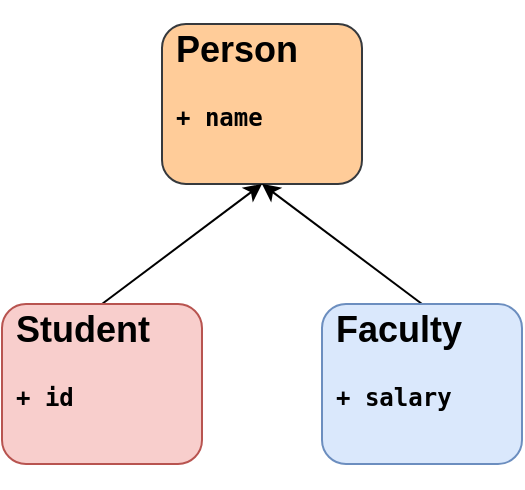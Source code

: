 <mxfile version="20.3.0" type="device"><diagram id="9Om4gq8bG-3gStliIBa_" name="Page-1"><mxGraphModel dx="1298" dy="900" grid="1" gridSize="10" guides="1" tooltips="1" connect="1" arrows="1" fold="1" page="1" pageScale="1" pageWidth="850" pageHeight="1100" math="0" shadow="0"><root><mxCell id="0"/><mxCell id="1" parent="0"/><mxCell id="TGra3vcwCHsR25CdIxvX-1" value="" style="group" vertex="1" connectable="0" parent="1"><mxGeometry x="40" y="40" width="260" height="220" as="geometry"/></mxCell><mxCell id="2Y0RmlX9OVK2tl8oa0mz-9" value="&lt;h2&gt;Person&lt;/h2&gt;&lt;pre style=&quot;text-align: left;&quot;&gt;&lt;b&gt;+ name&lt;/b&gt;&lt;/pre&gt;&lt;pre style=&quot;text-align: left;&quot;&gt;&lt;br&gt;&lt;/pre&gt;" style="rounded=1;whiteSpace=wrap;html=1;fontFamily=Helvetica;align=left;fillColor=#ffcc99;strokeColor=#36393d;spacingLeft=5;" parent="TGra3vcwCHsR25CdIxvX-1" vertex="1"><mxGeometry x="80" width="100" height="80" as="geometry"/></mxCell><mxCell id="2Y0RmlX9OVK2tl8oa0mz-17" style="edgeStyle=none;shape=connector;rounded=0;orthogonalLoop=1;jettySize=auto;html=1;exitX=0.5;exitY=0;exitDx=0;exitDy=0;entryX=0.5;entryY=1;entryDx=0;entryDy=0;labelBackgroundColor=default;strokeColor=default;fontFamily=Helvetica;fontSize=11;fontColor=default;endArrow=classic;endFill=1;" parent="TGra3vcwCHsR25CdIxvX-1" source="2Y0RmlX9OVK2tl8oa0mz-10" target="2Y0RmlX9OVK2tl8oa0mz-9" edge="1"><mxGeometry relative="1" as="geometry"/></mxCell><mxCell id="2Y0RmlX9OVK2tl8oa0mz-10" value="&lt;h2&gt;Student&lt;/h2&gt;&lt;pre style=&quot;text-align: left;&quot;&gt;&lt;b&gt;+ id&lt;/b&gt;&lt;/pre&gt;&lt;pre style=&quot;text-align: left;&quot;&gt;&lt;b&gt;&lt;br&gt;&lt;/b&gt;&lt;/pre&gt;" style="rounded=1;whiteSpace=wrap;html=1;fontFamily=Helvetica;align=left;fillColor=#f8cecc;strokeColor=#b85450;spacingLeft=5;" parent="TGra3vcwCHsR25CdIxvX-1" vertex="1"><mxGeometry y="140" width="100" height="80" as="geometry"/></mxCell><mxCell id="2Y0RmlX9OVK2tl8oa0mz-18" style="edgeStyle=none;shape=connector;rounded=0;orthogonalLoop=1;jettySize=auto;html=1;exitX=0.5;exitY=0;exitDx=0;exitDy=0;labelBackgroundColor=default;strokeColor=default;fontFamily=Helvetica;fontSize=11;fontColor=default;endArrow=classic;endFill=1;entryX=0.5;entryY=1;entryDx=0;entryDy=0;" parent="TGra3vcwCHsR25CdIxvX-1" source="2Y0RmlX9OVK2tl8oa0mz-11" target="2Y0RmlX9OVK2tl8oa0mz-9" edge="1"><mxGeometry relative="1" as="geometry"><mxPoint x="130" y="100" as="targetPoint"/></mxGeometry></mxCell><mxCell id="2Y0RmlX9OVK2tl8oa0mz-11" value="&lt;h2&gt;Faculty&lt;/h2&gt;&lt;pre style=&quot;text-align: left;&quot;&gt;&lt;b&gt;+ salary&lt;/b&gt;&lt;/pre&gt;&lt;pre style=&quot;text-align: left;&quot;&gt;&lt;b&gt;&lt;br&gt;&lt;/b&gt;&lt;/pre&gt;" style="rounded=1;whiteSpace=wrap;html=1;fontFamily=Helvetica;align=left;fillColor=#dae8fc;strokeColor=#6c8ebf;spacingLeft=5;" parent="TGra3vcwCHsR25CdIxvX-1" vertex="1"><mxGeometry x="160" y="140" width="100" height="80" as="geometry"/></mxCell></root></mxGraphModel></diagram></mxfile>